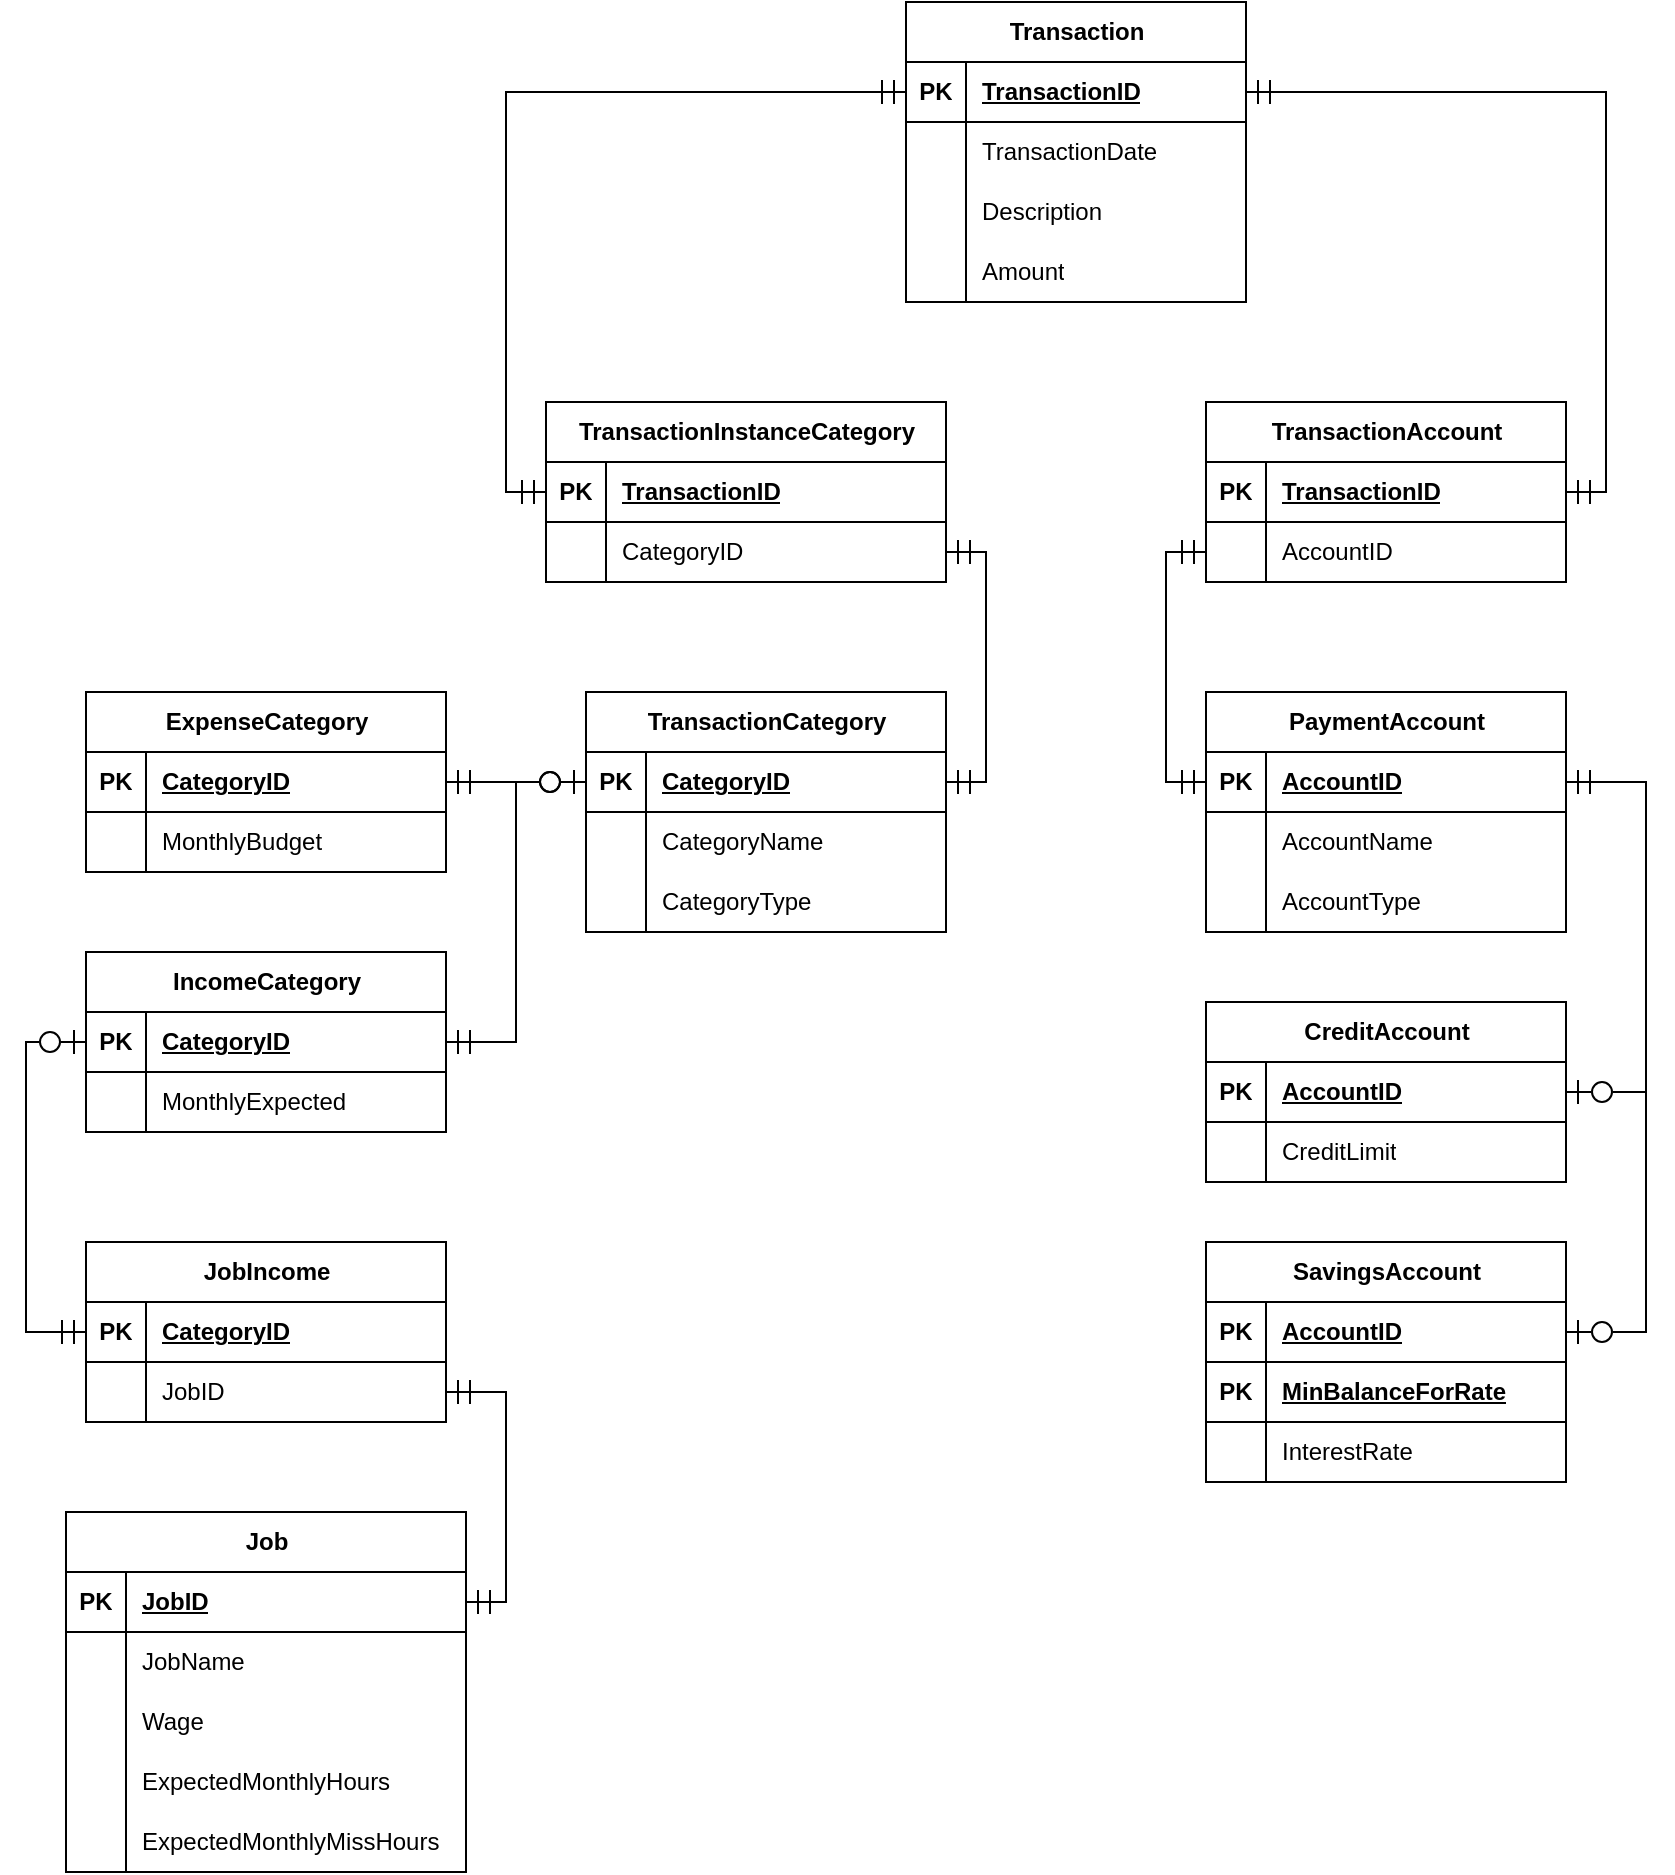 <mxfile version="24.7.17">
  <diagram name="Page-1" id="F4xCrAKEzvFCGOPy66WO">
    <mxGraphModel dx="2074" dy="1358" grid="1" gridSize="10" guides="1" tooltips="1" connect="1" arrows="1" fold="1" page="1" pageScale="1" pageWidth="850" pageHeight="1100" math="0" shadow="0">
      <root>
        <mxCell id="0" />
        <mxCell id="1" parent="0" />
        <mxCell id="dBkhQUC3K2hApd2XvSgk-1" value="Transaction" style="shape=table;startSize=30;container=1;collapsible=1;childLayout=tableLayout;fixedRows=1;rowLines=0;fontStyle=1;align=center;resizeLast=1;html=1;" parent="1" vertex="1">
          <mxGeometry x="460" y="130" width="170" height="150" as="geometry" />
        </mxCell>
        <mxCell id="dBkhQUC3K2hApd2XvSgk-2" value="" style="shape=tableRow;horizontal=0;startSize=0;swimlaneHead=0;swimlaneBody=0;fillColor=none;collapsible=0;dropTarget=0;points=[[0,0.5],[1,0.5]];portConstraint=eastwest;top=0;left=0;right=0;bottom=1;" parent="dBkhQUC3K2hApd2XvSgk-1" vertex="1">
          <mxGeometry y="30" width="170" height="30" as="geometry" />
        </mxCell>
        <mxCell id="dBkhQUC3K2hApd2XvSgk-3" value="PK" style="shape=partialRectangle;connectable=0;fillColor=none;top=0;left=0;bottom=0;right=0;fontStyle=1;overflow=hidden;whiteSpace=wrap;html=1;" parent="dBkhQUC3K2hApd2XvSgk-2" vertex="1">
          <mxGeometry width="30" height="30" as="geometry">
            <mxRectangle width="30" height="30" as="alternateBounds" />
          </mxGeometry>
        </mxCell>
        <mxCell id="dBkhQUC3K2hApd2XvSgk-4" value="TransactionID" style="shape=partialRectangle;connectable=0;fillColor=none;top=0;left=0;bottom=0;right=0;align=left;spacingLeft=6;fontStyle=5;overflow=hidden;whiteSpace=wrap;html=1;" parent="dBkhQUC3K2hApd2XvSgk-2" vertex="1">
          <mxGeometry x="30" width="140" height="30" as="geometry">
            <mxRectangle width="140" height="30" as="alternateBounds" />
          </mxGeometry>
        </mxCell>
        <mxCell id="dBkhQUC3K2hApd2XvSgk-5" value="" style="shape=tableRow;horizontal=0;startSize=0;swimlaneHead=0;swimlaneBody=0;fillColor=none;collapsible=0;dropTarget=0;points=[[0,0.5],[1,0.5]];portConstraint=eastwest;top=0;left=0;right=0;bottom=0;" parent="dBkhQUC3K2hApd2XvSgk-1" vertex="1">
          <mxGeometry y="60" width="170" height="30" as="geometry" />
        </mxCell>
        <mxCell id="dBkhQUC3K2hApd2XvSgk-6" value="" style="shape=partialRectangle;connectable=0;fillColor=none;top=0;left=0;bottom=0;right=0;editable=1;overflow=hidden;whiteSpace=wrap;html=1;" parent="dBkhQUC3K2hApd2XvSgk-5" vertex="1">
          <mxGeometry width="30" height="30" as="geometry">
            <mxRectangle width="30" height="30" as="alternateBounds" />
          </mxGeometry>
        </mxCell>
        <mxCell id="dBkhQUC3K2hApd2XvSgk-7" value="TransactionDate" style="shape=partialRectangle;connectable=0;fillColor=none;top=0;left=0;bottom=0;right=0;align=left;spacingLeft=6;overflow=hidden;whiteSpace=wrap;html=1;" parent="dBkhQUC3K2hApd2XvSgk-5" vertex="1">
          <mxGeometry x="30" width="140" height="30" as="geometry">
            <mxRectangle width="140" height="30" as="alternateBounds" />
          </mxGeometry>
        </mxCell>
        <mxCell id="dBkhQUC3K2hApd2XvSgk-8" value="" style="shape=tableRow;horizontal=0;startSize=0;swimlaneHead=0;swimlaneBody=0;fillColor=none;collapsible=0;dropTarget=0;points=[[0,0.5],[1,0.5]];portConstraint=eastwest;top=0;left=0;right=0;bottom=0;" parent="dBkhQUC3K2hApd2XvSgk-1" vertex="1">
          <mxGeometry y="90" width="170" height="30" as="geometry" />
        </mxCell>
        <mxCell id="dBkhQUC3K2hApd2XvSgk-9" value="" style="shape=partialRectangle;connectable=0;fillColor=none;top=0;left=0;bottom=0;right=0;editable=1;overflow=hidden;whiteSpace=wrap;html=1;" parent="dBkhQUC3K2hApd2XvSgk-8" vertex="1">
          <mxGeometry width="30" height="30" as="geometry">
            <mxRectangle width="30" height="30" as="alternateBounds" />
          </mxGeometry>
        </mxCell>
        <mxCell id="dBkhQUC3K2hApd2XvSgk-10" value="Description" style="shape=partialRectangle;connectable=0;fillColor=none;top=0;left=0;bottom=0;right=0;align=left;spacingLeft=6;overflow=hidden;whiteSpace=wrap;html=1;" parent="dBkhQUC3K2hApd2XvSgk-8" vertex="1">
          <mxGeometry x="30" width="140" height="30" as="geometry">
            <mxRectangle width="140" height="30" as="alternateBounds" />
          </mxGeometry>
        </mxCell>
        <mxCell id="dBkhQUC3K2hApd2XvSgk-11" value="" style="shape=tableRow;horizontal=0;startSize=0;swimlaneHead=0;swimlaneBody=0;fillColor=none;collapsible=0;dropTarget=0;points=[[0,0.5],[1,0.5]];portConstraint=eastwest;top=0;left=0;right=0;bottom=0;" parent="dBkhQUC3K2hApd2XvSgk-1" vertex="1">
          <mxGeometry y="120" width="170" height="30" as="geometry" />
        </mxCell>
        <mxCell id="dBkhQUC3K2hApd2XvSgk-12" value="" style="shape=partialRectangle;connectable=0;fillColor=none;top=0;left=0;bottom=0;right=0;editable=1;overflow=hidden;whiteSpace=wrap;html=1;" parent="dBkhQUC3K2hApd2XvSgk-11" vertex="1">
          <mxGeometry width="30" height="30" as="geometry">
            <mxRectangle width="30" height="30" as="alternateBounds" />
          </mxGeometry>
        </mxCell>
        <mxCell id="dBkhQUC3K2hApd2XvSgk-13" value="Amount" style="shape=partialRectangle;connectable=0;fillColor=none;top=0;left=0;bottom=0;right=0;align=left;spacingLeft=6;overflow=hidden;whiteSpace=wrap;html=1;" parent="dBkhQUC3K2hApd2XvSgk-11" vertex="1">
          <mxGeometry x="30" width="140" height="30" as="geometry">
            <mxRectangle width="140" height="30" as="alternateBounds" />
          </mxGeometry>
        </mxCell>
        <mxCell id="dBkhQUC3K2hApd2XvSgk-14" value="TransactionCategory" style="shape=table;startSize=30;container=1;collapsible=1;childLayout=tableLayout;fixedRows=1;rowLines=0;fontStyle=1;align=center;resizeLast=1;html=1;" parent="1" vertex="1">
          <mxGeometry x="300" y="475" width="180" height="120" as="geometry" />
        </mxCell>
        <mxCell id="dBkhQUC3K2hApd2XvSgk-15" value="" style="shape=tableRow;horizontal=0;startSize=0;swimlaneHead=0;swimlaneBody=0;fillColor=none;collapsible=0;dropTarget=0;points=[[0,0.5],[1,0.5]];portConstraint=eastwest;top=0;left=0;right=0;bottom=1;" parent="dBkhQUC3K2hApd2XvSgk-14" vertex="1">
          <mxGeometry y="30" width="180" height="30" as="geometry" />
        </mxCell>
        <mxCell id="dBkhQUC3K2hApd2XvSgk-16" value="PK" style="shape=partialRectangle;connectable=0;fillColor=none;top=0;left=0;bottom=0;right=0;fontStyle=1;overflow=hidden;whiteSpace=wrap;html=1;" parent="dBkhQUC3K2hApd2XvSgk-15" vertex="1">
          <mxGeometry width="30" height="30" as="geometry">
            <mxRectangle width="30" height="30" as="alternateBounds" />
          </mxGeometry>
        </mxCell>
        <mxCell id="dBkhQUC3K2hApd2XvSgk-17" value="CategoryID" style="shape=partialRectangle;connectable=0;fillColor=none;top=0;left=0;bottom=0;right=0;align=left;spacingLeft=6;fontStyle=5;overflow=hidden;whiteSpace=wrap;html=1;" parent="dBkhQUC3K2hApd2XvSgk-15" vertex="1">
          <mxGeometry x="30" width="150" height="30" as="geometry">
            <mxRectangle width="150" height="30" as="alternateBounds" />
          </mxGeometry>
        </mxCell>
        <mxCell id="dBkhQUC3K2hApd2XvSgk-18" value="" style="shape=tableRow;horizontal=0;startSize=0;swimlaneHead=0;swimlaneBody=0;fillColor=none;collapsible=0;dropTarget=0;points=[[0,0.5],[1,0.5]];portConstraint=eastwest;top=0;left=0;right=0;bottom=0;" parent="dBkhQUC3K2hApd2XvSgk-14" vertex="1">
          <mxGeometry y="60" width="180" height="30" as="geometry" />
        </mxCell>
        <mxCell id="dBkhQUC3K2hApd2XvSgk-19" value="" style="shape=partialRectangle;connectable=0;fillColor=none;top=0;left=0;bottom=0;right=0;editable=1;overflow=hidden;whiteSpace=wrap;html=1;" parent="dBkhQUC3K2hApd2XvSgk-18" vertex="1">
          <mxGeometry width="30" height="30" as="geometry">
            <mxRectangle width="30" height="30" as="alternateBounds" />
          </mxGeometry>
        </mxCell>
        <mxCell id="dBkhQUC3K2hApd2XvSgk-20" value="CategoryName" style="shape=partialRectangle;connectable=0;fillColor=none;top=0;left=0;bottom=0;right=0;align=left;spacingLeft=6;overflow=hidden;whiteSpace=wrap;html=1;" parent="dBkhQUC3K2hApd2XvSgk-18" vertex="1">
          <mxGeometry x="30" width="150" height="30" as="geometry">
            <mxRectangle width="150" height="30" as="alternateBounds" />
          </mxGeometry>
        </mxCell>
        <mxCell id="1Q-iGIJF0VlZI678gG2w-1" value="" style="shape=tableRow;horizontal=0;startSize=0;swimlaneHead=0;swimlaneBody=0;fillColor=none;collapsible=0;dropTarget=0;points=[[0,0.5],[1,0.5]];portConstraint=eastwest;top=0;left=0;right=0;bottom=0;" parent="dBkhQUC3K2hApd2XvSgk-14" vertex="1">
          <mxGeometry y="90" width="180" height="30" as="geometry" />
        </mxCell>
        <mxCell id="1Q-iGIJF0VlZI678gG2w-2" value="" style="shape=partialRectangle;connectable=0;fillColor=none;top=0;left=0;bottom=0;right=0;editable=1;overflow=hidden;whiteSpace=wrap;html=1;" parent="1Q-iGIJF0VlZI678gG2w-1" vertex="1">
          <mxGeometry width="30" height="30" as="geometry">
            <mxRectangle width="30" height="30" as="alternateBounds" />
          </mxGeometry>
        </mxCell>
        <mxCell id="1Q-iGIJF0VlZI678gG2w-3" value="CategoryType" style="shape=partialRectangle;connectable=0;fillColor=none;top=0;left=0;bottom=0;right=0;align=left;spacingLeft=6;overflow=hidden;whiteSpace=wrap;html=1;" parent="1Q-iGIJF0VlZI678gG2w-1" vertex="1">
          <mxGeometry x="30" width="150" height="30" as="geometry">
            <mxRectangle width="150" height="30" as="alternateBounds" />
          </mxGeometry>
        </mxCell>
        <mxCell id="dBkhQUC3K2hApd2XvSgk-27" value="Job" style="shape=table;startSize=30;container=1;collapsible=1;childLayout=tableLayout;fixedRows=1;rowLines=0;fontStyle=1;align=center;resizeLast=1;html=1;" parent="1" vertex="1">
          <mxGeometry x="40" y="885" width="200" height="180" as="geometry" />
        </mxCell>
        <mxCell id="dBkhQUC3K2hApd2XvSgk-28" value="" style="shape=tableRow;horizontal=0;startSize=0;swimlaneHead=0;swimlaneBody=0;fillColor=none;collapsible=0;dropTarget=0;points=[[0,0.5],[1,0.5]];portConstraint=eastwest;top=0;left=0;right=0;bottom=1;" parent="dBkhQUC3K2hApd2XvSgk-27" vertex="1">
          <mxGeometry y="30" width="200" height="30" as="geometry" />
        </mxCell>
        <mxCell id="dBkhQUC3K2hApd2XvSgk-29" value="PK" style="shape=partialRectangle;connectable=0;fillColor=none;top=0;left=0;bottom=0;right=0;fontStyle=1;overflow=hidden;whiteSpace=wrap;html=1;" parent="dBkhQUC3K2hApd2XvSgk-28" vertex="1">
          <mxGeometry width="30" height="30" as="geometry">
            <mxRectangle width="30" height="30" as="alternateBounds" />
          </mxGeometry>
        </mxCell>
        <mxCell id="dBkhQUC3K2hApd2XvSgk-30" value="JobID" style="shape=partialRectangle;connectable=0;fillColor=none;top=0;left=0;bottom=0;right=0;align=left;spacingLeft=6;fontStyle=5;overflow=hidden;whiteSpace=wrap;html=1;" parent="dBkhQUC3K2hApd2XvSgk-28" vertex="1">
          <mxGeometry x="30" width="170" height="30" as="geometry">
            <mxRectangle width="170" height="30" as="alternateBounds" />
          </mxGeometry>
        </mxCell>
        <mxCell id="dBkhQUC3K2hApd2XvSgk-31" value="" style="shape=tableRow;horizontal=0;startSize=0;swimlaneHead=0;swimlaneBody=0;fillColor=none;collapsible=0;dropTarget=0;points=[[0,0.5],[1,0.5]];portConstraint=eastwest;top=0;left=0;right=0;bottom=0;" parent="dBkhQUC3K2hApd2XvSgk-27" vertex="1">
          <mxGeometry y="60" width="200" height="30" as="geometry" />
        </mxCell>
        <mxCell id="dBkhQUC3K2hApd2XvSgk-32" value="" style="shape=partialRectangle;connectable=0;fillColor=none;top=0;left=0;bottom=0;right=0;editable=1;overflow=hidden;whiteSpace=wrap;html=1;" parent="dBkhQUC3K2hApd2XvSgk-31" vertex="1">
          <mxGeometry width="30" height="30" as="geometry">
            <mxRectangle width="30" height="30" as="alternateBounds" />
          </mxGeometry>
        </mxCell>
        <mxCell id="dBkhQUC3K2hApd2XvSgk-33" value="JobName" style="shape=partialRectangle;connectable=0;fillColor=none;top=0;left=0;bottom=0;right=0;align=left;spacingLeft=6;overflow=hidden;whiteSpace=wrap;html=1;" parent="dBkhQUC3K2hApd2XvSgk-31" vertex="1">
          <mxGeometry x="30" width="170" height="30" as="geometry">
            <mxRectangle width="170" height="30" as="alternateBounds" />
          </mxGeometry>
        </mxCell>
        <mxCell id="dBkhQUC3K2hApd2XvSgk-34" value="" style="shape=tableRow;horizontal=0;startSize=0;swimlaneHead=0;swimlaneBody=0;fillColor=none;collapsible=0;dropTarget=0;points=[[0,0.5],[1,0.5]];portConstraint=eastwest;top=0;left=0;right=0;bottom=0;" parent="dBkhQUC3K2hApd2XvSgk-27" vertex="1">
          <mxGeometry y="90" width="200" height="30" as="geometry" />
        </mxCell>
        <mxCell id="dBkhQUC3K2hApd2XvSgk-35" value="" style="shape=partialRectangle;connectable=0;fillColor=none;top=0;left=0;bottom=0;right=0;editable=1;overflow=hidden;whiteSpace=wrap;html=1;" parent="dBkhQUC3K2hApd2XvSgk-34" vertex="1">
          <mxGeometry width="30" height="30" as="geometry">
            <mxRectangle width="30" height="30" as="alternateBounds" />
          </mxGeometry>
        </mxCell>
        <mxCell id="dBkhQUC3K2hApd2XvSgk-36" value="Wage" style="shape=partialRectangle;connectable=0;fillColor=none;top=0;left=0;bottom=0;right=0;align=left;spacingLeft=6;overflow=hidden;whiteSpace=wrap;html=1;" parent="dBkhQUC3K2hApd2XvSgk-34" vertex="1">
          <mxGeometry x="30" width="170" height="30" as="geometry">
            <mxRectangle width="170" height="30" as="alternateBounds" />
          </mxGeometry>
        </mxCell>
        <mxCell id="dBkhQUC3K2hApd2XvSgk-37" value="" style="shape=tableRow;horizontal=0;startSize=0;swimlaneHead=0;swimlaneBody=0;fillColor=none;collapsible=0;dropTarget=0;points=[[0,0.5],[1,0.5]];portConstraint=eastwest;top=0;left=0;right=0;bottom=0;" parent="dBkhQUC3K2hApd2XvSgk-27" vertex="1">
          <mxGeometry y="120" width="200" height="30" as="geometry" />
        </mxCell>
        <mxCell id="dBkhQUC3K2hApd2XvSgk-38" value="" style="shape=partialRectangle;connectable=0;fillColor=none;top=0;left=0;bottom=0;right=0;editable=1;overflow=hidden;whiteSpace=wrap;html=1;" parent="dBkhQUC3K2hApd2XvSgk-37" vertex="1">
          <mxGeometry width="30" height="30" as="geometry">
            <mxRectangle width="30" height="30" as="alternateBounds" />
          </mxGeometry>
        </mxCell>
        <mxCell id="dBkhQUC3K2hApd2XvSgk-39" value="ExpectedMonthlyHours" style="shape=partialRectangle;connectable=0;fillColor=none;top=0;left=0;bottom=0;right=0;align=left;spacingLeft=6;overflow=hidden;whiteSpace=wrap;html=1;" parent="dBkhQUC3K2hApd2XvSgk-37" vertex="1">
          <mxGeometry x="30" width="170" height="30" as="geometry">
            <mxRectangle width="170" height="30" as="alternateBounds" />
          </mxGeometry>
        </mxCell>
        <mxCell id="dBkhQUC3K2hApd2XvSgk-98" value="" style="shape=tableRow;horizontal=0;startSize=0;swimlaneHead=0;swimlaneBody=0;fillColor=none;collapsible=0;dropTarget=0;points=[[0,0.5],[1,0.5]];portConstraint=eastwest;top=0;left=0;right=0;bottom=0;" parent="dBkhQUC3K2hApd2XvSgk-27" vertex="1">
          <mxGeometry y="150" width="200" height="30" as="geometry" />
        </mxCell>
        <mxCell id="dBkhQUC3K2hApd2XvSgk-99" value="" style="shape=partialRectangle;connectable=0;fillColor=none;top=0;left=0;bottom=0;right=0;editable=1;overflow=hidden;whiteSpace=wrap;html=1;" parent="dBkhQUC3K2hApd2XvSgk-98" vertex="1">
          <mxGeometry width="30" height="30" as="geometry">
            <mxRectangle width="30" height="30" as="alternateBounds" />
          </mxGeometry>
        </mxCell>
        <mxCell id="dBkhQUC3K2hApd2XvSgk-100" value="ExpectedMonthlyMissHours" style="shape=partialRectangle;connectable=0;fillColor=none;top=0;left=0;bottom=0;right=0;align=left;spacingLeft=6;overflow=hidden;whiteSpace=wrap;html=1;" parent="dBkhQUC3K2hApd2XvSgk-98" vertex="1">
          <mxGeometry x="30" width="170" height="30" as="geometry">
            <mxRectangle width="170" height="30" as="alternateBounds" />
          </mxGeometry>
        </mxCell>
        <mxCell id="dBkhQUC3K2hApd2XvSgk-40" value="PaymentAccount" style="shape=table;startSize=30;container=1;collapsible=1;childLayout=tableLayout;fixedRows=1;rowLines=0;fontStyle=1;align=center;resizeLast=1;html=1;" parent="1" vertex="1">
          <mxGeometry x="610" y="475" width="180" height="120" as="geometry" />
        </mxCell>
        <mxCell id="dBkhQUC3K2hApd2XvSgk-41" value="" style="shape=tableRow;horizontal=0;startSize=0;swimlaneHead=0;swimlaneBody=0;fillColor=none;collapsible=0;dropTarget=0;points=[[0,0.5],[1,0.5]];portConstraint=eastwest;top=0;left=0;right=0;bottom=1;" parent="dBkhQUC3K2hApd2XvSgk-40" vertex="1">
          <mxGeometry y="30" width="180" height="30" as="geometry" />
        </mxCell>
        <mxCell id="dBkhQUC3K2hApd2XvSgk-42" value="PK" style="shape=partialRectangle;connectable=0;fillColor=none;top=0;left=0;bottom=0;right=0;fontStyle=1;overflow=hidden;whiteSpace=wrap;html=1;" parent="dBkhQUC3K2hApd2XvSgk-41" vertex="1">
          <mxGeometry width="30" height="30" as="geometry">
            <mxRectangle width="30" height="30" as="alternateBounds" />
          </mxGeometry>
        </mxCell>
        <mxCell id="dBkhQUC3K2hApd2XvSgk-43" value="AccountID" style="shape=partialRectangle;connectable=0;fillColor=none;top=0;left=0;bottom=0;right=0;align=left;spacingLeft=6;fontStyle=5;overflow=hidden;whiteSpace=wrap;html=1;" parent="dBkhQUC3K2hApd2XvSgk-41" vertex="1">
          <mxGeometry x="30" width="150" height="30" as="geometry">
            <mxRectangle width="150" height="30" as="alternateBounds" />
          </mxGeometry>
        </mxCell>
        <mxCell id="dBkhQUC3K2hApd2XvSgk-44" value="" style="shape=tableRow;horizontal=0;startSize=0;swimlaneHead=0;swimlaneBody=0;fillColor=none;collapsible=0;dropTarget=0;points=[[0,0.5],[1,0.5]];portConstraint=eastwest;top=0;left=0;right=0;bottom=0;" parent="dBkhQUC3K2hApd2XvSgk-40" vertex="1">
          <mxGeometry y="60" width="180" height="30" as="geometry" />
        </mxCell>
        <mxCell id="dBkhQUC3K2hApd2XvSgk-45" value="" style="shape=partialRectangle;connectable=0;fillColor=none;top=0;left=0;bottom=0;right=0;editable=1;overflow=hidden;whiteSpace=wrap;html=1;" parent="dBkhQUC3K2hApd2XvSgk-44" vertex="1">
          <mxGeometry width="30" height="30" as="geometry">
            <mxRectangle width="30" height="30" as="alternateBounds" />
          </mxGeometry>
        </mxCell>
        <mxCell id="dBkhQUC3K2hApd2XvSgk-46" value="AccountName" style="shape=partialRectangle;connectable=0;fillColor=none;top=0;left=0;bottom=0;right=0;align=left;spacingLeft=6;overflow=hidden;whiteSpace=wrap;html=1;" parent="dBkhQUC3K2hApd2XvSgk-44" vertex="1">
          <mxGeometry x="30" width="150" height="30" as="geometry">
            <mxRectangle width="150" height="30" as="alternateBounds" />
          </mxGeometry>
        </mxCell>
        <mxCell id="-u58UGbsbwe5xJ3efmQ--1" value="" style="shape=tableRow;horizontal=0;startSize=0;swimlaneHead=0;swimlaneBody=0;fillColor=none;collapsible=0;dropTarget=0;points=[[0,0.5],[1,0.5]];portConstraint=eastwest;top=0;left=0;right=0;bottom=0;" parent="dBkhQUC3K2hApd2XvSgk-40" vertex="1">
          <mxGeometry y="90" width="180" height="30" as="geometry" />
        </mxCell>
        <mxCell id="-u58UGbsbwe5xJ3efmQ--2" value="" style="shape=partialRectangle;connectable=0;fillColor=none;top=0;left=0;bottom=0;right=0;editable=1;overflow=hidden;whiteSpace=wrap;html=1;" parent="-u58UGbsbwe5xJ3efmQ--1" vertex="1">
          <mxGeometry width="30" height="30" as="geometry">
            <mxRectangle width="30" height="30" as="alternateBounds" />
          </mxGeometry>
        </mxCell>
        <mxCell id="-u58UGbsbwe5xJ3efmQ--3" value="AccountType" style="shape=partialRectangle;connectable=0;fillColor=none;top=0;left=0;bottom=0;right=0;align=left;spacingLeft=6;overflow=hidden;whiteSpace=wrap;html=1;" parent="-u58UGbsbwe5xJ3efmQ--1" vertex="1">
          <mxGeometry x="30" width="150" height="30" as="geometry">
            <mxRectangle width="150" height="30" as="alternateBounds" />
          </mxGeometry>
        </mxCell>
        <mxCell id="dBkhQUC3K2hApd2XvSgk-83" style="edgeStyle=orthogonalEdgeStyle;rounded=0;orthogonalLoop=1;jettySize=auto;html=1;exitX=1;exitY=0.5;exitDx=0;exitDy=0;entryX=1;entryY=0.5;entryDx=0;entryDy=0;endSize=10;startSize=10;endArrow=ERzeroToOne;endFill=0;startArrow=ERmandOne;startFill=0;" parent="1" source="dBkhQUC3K2hApd2XvSgk-41" target="1Q-iGIJF0VlZI678gG2w-12" edge="1">
          <mxGeometry relative="1" as="geometry">
            <mxPoint x="790" y="765" as="targetPoint" />
            <Array as="points">
              <mxPoint x="830" y="520" />
              <mxPoint x="830" y="675" />
            </Array>
          </mxGeometry>
        </mxCell>
        <mxCell id="dBkhQUC3K2hApd2XvSgk-97" style="edgeStyle=orthogonalEdgeStyle;rounded=0;orthogonalLoop=1;jettySize=auto;html=1;exitX=1;exitY=0.5;exitDx=0;exitDy=0;entryX=1;entryY=0.5;entryDx=0;entryDy=0;startSize=10;endSize=10;endArrow=ERzeroToOne;endFill=0;startArrow=ERmandOne;startFill=0;" parent="1" source="dBkhQUC3K2hApd2XvSgk-41" target="1Q-iGIJF0VlZI678gG2w-19" edge="1">
          <mxGeometry relative="1" as="geometry">
            <Array as="points">
              <mxPoint x="830" y="520" />
              <mxPoint x="830" y="795" />
            </Array>
            <mxPoint x="790" y="885" as="targetPoint" />
          </mxGeometry>
        </mxCell>
        <mxCell id="dBkhQUC3K2hApd2XvSgk-101" value="ExpenseCategory" style="shape=table;startSize=30;container=1;collapsible=1;childLayout=tableLayout;fixedRows=1;rowLines=0;fontStyle=1;align=center;resizeLast=1;html=1;" parent="1" vertex="1">
          <mxGeometry x="50" y="475" width="180" height="90" as="geometry" />
        </mxCell>
        <mxCell id="dBkhQUC3K2hApd2XvSgk-102" value="" style="shape=tableRow;horizontal=0;startSize=0;swimlaneHead=0;swimlaneBody=0;fillColor=none;collapsible=0;dropTarget=0;points=[[0,0.5],[1,0.5]];portConstraint=eastwest;top=0;left=0;right=0;bottom=1;" parent="dBkhQUC3K2hApd2XvSgk-101" vertex="1">
          <mxGeometry y="30" width="180" height="30" as="geometry" />
        </mxCell>
        <mxCell id="dBkhQUC3K2hApd2XvSgk-103" value="PK" style="shape=partialRectangle;connectable=0;fillColor=none;top=0;left=0;bottom=0;right=0;fontStyle=1;overflow=hidden;whiteSpace=wrap;html=1;" parent="dBkhQUC3K2hApd2XvSgk-102" vertex="1">
          <mxGeometry width="30" height="30" as="geometry">
            <mxRectangle width="30" height="30" as="alternateBounds" />
          </mxGeometry>
        </mxCell>
        <mxCell id="dBkhQUC3K2hApd2XvSgk-104" value="CategoryID" style="shape=partialRectangle;connectable=0;fillColor=none;top=0;left=0;bottom=0;right=0;align=left;spacingLeft=6;fontStyle=5;overflow=hidden;whiteSpace=wrap;html=1;" parent="dBkhQUC3K2hApd2XvSgk-102" vertex="1">
          <mxGeometry x="30" width="150" height="30" as="geometry">
            <mxRectangle width="150" height="30" as="alternateBounds" />
          </mxGeometry>
        </mxCell>
        <mxCell id="dBkhQUC3K2hApd2XvSgk-105" value="" style="shape=tableRow;horizontal=0;startSize=0;swimlaneHead=0;swimlaneBody=0;fillColor=none;collapsible=0;dropTarget=0;points=[[0,0.5],[1,0.5]];portConstraint=eastwest;top=0;left=0;right=0;bottom=0;" parent="dBkhQUC3K2hApd2XvSgk-101" vertex="1">
          <mxGeometry y="60" width="180" height="30" as="geometry" />
        </mxCell>
        <mxCell id="dBkhQUC3K2hApd2XvSgk-106" value="" style="shape=partialRectangle;connectable=0;fillColor=none;top=0;left=0;bottom=0;right=0;editable=1;overflow=hidden;whiteSpace=wrap;html=1;" parent="dBkhQUC3K2hApd2XvSgk-105" vertex="1">
          <mxGeometry width="30" height="30" as="geometry">
            <mxRectangle width="30" height="30" as="alternateBounds" />
          </mxGeometry>
        </mxCell>
        <mxCell id="dBkhQUC3K2hApd2XvSgk-107" value="MonthlyBudget" style="shape=partialRectangle;connectable=0;fillColor=none;top=0;left=0;bottom=0;right=0;align=left;spacingLeft=6;overflow=hidden;whiteSpace=wrap;html=1;" parent="dBkhQUC3K2hApd2XvSgk-105" vertex="1">
          <mxGeometry x="30" width="150" height="30" as="geometry">
            <mxRectangle width="150" height="30" as="alternateBounds" />
          </mxGeometry>
        </mxCell>
        <mxCell id="dBkhQUC3K2hApd2XvSgk-108" style="edgeStyle=orthogonalEdgeStyle;rounded=0;orthogonalLoop=1;jettySize=auto;html=1;exitX=1;exitY=0.5;exitDx=0;exitDy=0;entryX=0;entryY=0.5;entryDx=0;entryDy=0;endSize=10;startSize=10;endArrow=ERzeroToOne;endFill=0;startArrow=ERmandOne;startFill=0;" parent="1" source="dBkhQUC3K2hApd2XvSgk-102" target="dBkhQUC3K2hApd2XvSgk-15" edge="1">
          <mxGeometry relative="1" as="geometry" />
        </mxCell>
        <mxCell id="dBkhQUC3K2hApd2XvSgk-109" value="IncomeCategory" style="shape=table;startSize=30;container=1;collapsible=1;childLayout=tableLayout;fixedRows=1;rowLines=0;fontStyle=1;align=center;resizeLast=1;html=1;" parent="1" vertex="1">
          <mxGeometry x="50" y="605" width="180" height="90" as="geometry" />
        </mxCell>
        <mxCell id="dBkhQUC3K2hApd2XvSgk-110" value="" style="shape=tableRow;horizontal=0;startSize=0;swimlaneHead=0;swimlaneBody=0;fillColor=none;collapsible=0;dropTarget=0;points=[[0,0.5],[1,0.5]];portConstraint=eastwest;top=0;left=0;right=0;bottom=1;" parent="dBkhQUC3K2hApd2XvSgk-109" vertex="1">
          <mxGeometry y="30" width="180" height="30" as="geometry" />
        </mxCell>
        <mxCell id="dBkhQUC3K2hApd2XvSgk-111" value="PK" style="shape=partialRectangle;connectable=0;fillColor=none;top=0;left=0;bottom=0;right=0;fontStyle=1;overflow=hidden;whiteSpace=wrap;html=1;" parent="dBkhQUC3K2hApd2XvSgk-110" vertex="1">
          <mxGeometry width="30" height="30" as="geometry">
            <mxRectangle width="30" height="30" as="alternateBounds" />
          </mxGeometry>
        </mxCell>
        <mxCell id="dBkhQUC3K2hApd2XvSgk-112" value="CategoryID" style="shape=partialRectangle;connectable=0;fillColor=none;top=0;left=0;bottom=0;right=0;align=left;spacingLeft=6;fontStyle=5;overflow=hidden;whiteSpace=wrap;html=1;" parent="dBkhQUC3K2hApd2XvSgk-110" vertex="1">
          <mxGeometry x="30" width="150" height="30" as="geometry">
            <mxRectangle width="150" height="30" as="alternateBounds" />
          </mxGeometry>
        </mxCell>
        <mxCell id="dBkhQUC3K2hApd2XvSgk-113" value="" style="shape=tableRow;horizontal=0;startSize=0;swimlaneHead=0;swimlaneBody=0;fillColor=none;collapsible=0;dropTarget=0;points=[[0,0.5],[1,0.5]];portConstraint=eastwest;top=0;left=0;right=0;bottom=0;" parent="dBkhQUC3K2hApd2XvSgk-109" vertex="1">
          <mxGeometry y="60" width="180" height="30" as="geometry" />
        </mxCell>
        <mxCell id="dBkhQUC3K2hApd2XvSgk-114" value="" style="shape=partialRectangle;connectable=0;fillColor=none;top=0;left=0;bottom=0;right=0;editable=1;overflow=hidden;whiteSpace=wrap;html=1;" parent="dBkhQUC3K2hApd2XvSgk-113" vertex="1">
          <mxGeometry width="30" height="30" as="geometry">
            <mxRectangle width="30" height="30" as="alternateBounds" />
          </mxGeometry>
        </mxCell>
        <mxCell id="dBkhQUC3K2hApd2XvSgk-115" value="MonthlyExpected" style="shape=partialRectangle;connectable=0;fillColor=none;top=0;left=0;bottom=0;right=0;align=left;spacingLeft=6;overflow=hidden;whiteSpace=wrap;html=1;" parent="dBkhQUC3K2hApd2XvSgk-113" vertex="1">
          <mxGeometry x="30" width="150" height="30" as="geometry">
            <mxRectangle width="150" height="30" as="alternateBounds" />
          </mxGeometry>
        </mxCell>
        <mxCell id="dBkhQUC3K2hApd2XvSgk-116" style="edgeStyle=orthogonalEdgeStyle;rounded=0;orthogonalLoop=1;jettySize=auto;html=1;exitX=1;exitY=0.5;exitDx=0;exitDy=0;entryX=0;entryY=0.5;entryDx=0;entryDy=0;endSize=10;startSize=10;endArrow=ERzeroToOne;endFill=0;startArrow=ERmandOne;startFill=0;" parent="1" source="dBkhQUC3K2hApd2XvSgk-110" target="dBkhQUC3K2hApd2XvSgk-15" edge="1">
          <mxGeometry relative="1" as="geometry" />
        </mxCell>
        <mxCell id="dBkhQUC3K2hApd2XvSgk-134" style="edgeStyle=orthogonalEdgeStyle;rounded=0;orthogonalLoop=1;jettySize=auto;html=1;exitX=0;exitY=0.5;exitDx=0;exitDy=0;endSize=10;startSize=10;endArrow=ERmandOne;endFill=0;startArrow=ERzeroToOne;startFill=0;entryX=0;entryY=0.5;entryDx=0;entryDy=0;" parent="1" source="dBkhQUC3K2hApd2XvSgk-110" target="1Q-iGIJF0VlZI678gG2w-43" edge="1">
          <mxGeometry relative="1" as="geometry">
            <Array as="points">
              <mxPoint x="20" y="650" />
              <mxPoint x="20" y="795" />
            </Array>
            <mxPoint x="20" y="870" as="targetPoint" />
          </mxGeometry>
        </mxCell>
        <mxCell id="dBkhQUC3K2hApd2XvSgk-135" style="edgeStyle=orthogonalEdgeStyle;rounded=0;orthogonalLoop=1;jettySize=auto;html=1;exitX=1;exitY=0.5;exitDx=0;exitDy=0;entryX=1;entryY=0.5;entryDx=0;entryDy=0;endSize=10;startSize=10;endArrow=ERmandOne;endFill=0;startArrow=ERmandOne;startFill=0;" parent="1" source="1Q-iGIJF0VlZI678gG2w-46" target="dBkhQUC3K2hApd2XvSgk-28" edge="1">
          <mxGeometry relative="1" as="geometry">
            <mxPoint x="230" y="820" as="sourcePoint" />
          </mxGeometry>
        </mxCell>
        <mxCell id="bm8vKdYVn7Dr09tdKymZ-8" style="edgeStyle=orthogonalEdgeStyle;rounded=0;orthogonalLoop=1;jettySize=auto;html=1;exitX=1;exitY=0.5;exitDx=0;exitDy=0;entryX=1;entryY=0.5;entryDx=0;entryDy=0;endSize=10;startSize=10;endArrow=ERmandOne;endFill=0;startArrow=ERmandOne;startFill=0;" parent="1" source="1Q-iGIJF0VlZI678gG2w-39" target="dBkhQUC3K2hApd2XvSgk-15" edge="1">
          <mxGeometry relative="1" as="geometry">
            <mxPoint x="480" y="405" as="sourcePoint" />
          </mxGeometry>
        </mxCell>
        <mxCell id="bm8vKdYVn7Dr09tdKymZ-10" style="edgeStyle=orthogonalEdgeStyle;rounded=0;orthogonalLoop=1;jettySize=auto;html=1;exitX=0;exitY=0.5;exitDx=0;exitDy=0;entryX=0;entryY=0.5;entryDx=0;entryDy=0;endSize=10;startSize=10;endArrow=ERmandOne;endFill=0;startArrow=ERmandOne;startFill=0;" parent="1" source="1Q-iGIJF0VlZI678gG2w-32" target="dBkhQUC3K2hApd2XvSgk-41" edge="1">
          <mxGeometry relative="1" as="geometry">
            <mxPoint x="610" y="405" as="sourcePoint" />
          </mxGeometry>
        </mxCell>
        <mxCell id="bm8vKdYVn7Dr09tdKymZ-11" style="edgeStyle=orthogonalEdgeStyle;rounded=0;orthogonalLoop=1;jettySize=auto;html=1;exitX=1;exitY=0.5;exitDx=0;exitDy=0;entryX=1;entryY=0.5;entryDx=0;entryDy=0;endSize=10;startSize=10;endArrow=ERmandOne;endFill=0;startArrow=ERmandOne;startFill=0;" parent="1" source="1Q-iGIJF0VlZI678gG2w-29" target="dBkhQUC3K2hApd2XvSgk-2" edge="1">
          <mxGeometry relative="1" as="geometry">
            <mxPoint x="790" y="375" as="sourcePoint" />
          </mxGeometry>
        </mxCell>
        <mxCell id="bm8vKdYVn7Dr09tdKymZ-12" style="edgeStyle=orthogonalEdgeStyle;rounded=0;orthogonalLoop=1;jettySize=auto;html=1;exitX=0;exitY=0.5;exitDx=0;exitDy=0;entryX=0;entryY=0.5;entryDx=0;entryDy=0;endSize=10;startSize=10;endArrow=ERmandOne;endFill=0;startArrow=ERmandOne;startFill=0;" parent="1" source="1Q-iGIJF0VlZI678gG2w-36" target="dBkhQUC3K2hApd2XvSgk-2" edge="1">
          <mxGeometry relative="1" as="geometry">
            <mxPoint x="280" y="375" as="sourcePoint" />
          </mxGeometry>
        </mxCell>
        <mxCell id="1Q-iGIJF0VlZI678gG2w-11" value="CreditAccount" style="shape=table;startSize=30;container=1;collapsible=1;childLayout=tableLayout;fixedRows=1;rowLines=0;fontStyle=1;align=center;resizeLast=1;html=1;" parent="1" vertex="1">
          <mxGeometry x="610" y="630" width="180" height="90" as="geometry" />
        </mxCell>
        <mxCell id="1Q-iGIJF0VlZI678gG2w-12" value="" style="shape=tableRow;horizontal=0;startSize=0;swimlaneHead=0;swimlaneBody=0;fillColor=none;collapsible=0;dropTarget=0;points=[[0,0.5],[1,0.5]];portConstraint=eastwest;top=0;left=0;right=0;bottom=1;" parent="1Q-iGIJF0VlZI678gG2w-11" vertex="1">
          <mxGeometry y="30" width="180" height="30" as="geometry" />
        </mxCell>
        <mxCell id="1Q-iGIJF0VlZI678gG2w-13" value="PK" style="shape=partialRectangle;connectable=0;fillColor=none;top=0;left=0;bottom=0;right=0;fontStyle=1;overflow=hidden;whiteSpace=wrap;html=1;" parent="1Q-iGIJF0VlZI678gG2w-12" vertex="1">
          <mxGeometry width="30" height="30" as="geometry">
            <mxRectangle width="30" height="30" as="alternateBounds" />
          </mxGeometry>
        </mxCell>
        <mxCell id="1Q-iGIJF0VlZI678gG2w-14" value="AccountID" style="shape=partialRectangle;connectable=0;fillColor=none;top=0;left=0;bottom=0;right=0;align=left;spacingLeft=6;fontStyle=5;overflow=hidden;whiteSpace=wrap;html=1;" parent="1Q-iGIJF0VlZI678gG2w-12" vertex="1">
          <mxGeometry x="30" width="150" height="30" as="geometry">
            <mxRectangle width="150" height="30" as="alternateBounds" />
          </mxGeometry>
        </mxCell>
        <mxCell id="1Q-iGIJF0VlZI678gG2w-15" value="" style="shape=tableRow;horizontal=0;startSize=0;swimlaneHead=0;swimlaneBody=0;fillColor=none;collapsible=0;dropTarget=0;points=[[0,0.5],[1,0.5]];portConstraint=eastwest;top=0;left=0;right=0;bottom=0;" parent="1Q-iGIJF0VlZI678gG2w-11" vertex="1">
          <mxGeometry y="60" width="180" height="30" as="geometry" />
        </mxCell>
        <mxCell id="1Q-iGIJF0VlZI678gG2w-16" value="" style="shape=partialRectangle;connectable=0;fillColor=none;top=0;left=0;bottom=0;right=0;editable=1;overflow=hidden;whiteSpace=wrap;html=1;" parent="1Q-iGIJF0VlZI678gG2w-15" vertex="1">
          <mxGeometry width="30" height="30" as="geometry">
            <mxRectangle width="30" height="30" as="alternateBounds" />
          </mxGeometry>
        </mxCell>
        <mxCell id="1Q-iGIJF0VlZI678gG2w-17" value="CreditLimit" style="shape=partialRectangle;connectable=0;fillColor=none;top=0;left=0;bottom=0;right=0;align=left;spacingLeft=6;overflow=hidden;whiteSpace=wrap;html=1;" parent="1Q-iGIJF0VlZI678gG2w-15" vertex="1">
          <mxGeometry x="30" width="150" height="30" as="geometry">
            <mxRectangle width="150" height="30" as="alternateBounds" />
          </mxGeometry>
        </mxCell>
        <mxCell id="1Q-iGIJF0VlZI678gG2w-18" value="SavingsAccount" style="shape=table;startSize=30;container=1;collapsible=1;childLayout=tableLayout;fixedRows=1;rowLines=0;fontStyle=1;align=center;resizeLast=1;html=1;" parent="1" vertex="1">
          <mxGeometry x="610" y="750" width="180" height="120" as="geometry" />
        </mxCell>
        <mxCell id="1Q-iGIJF0VlZI678gG2w-19" value="" style="shape=tableRow;horizontal=0;startSize=0;swimlaneHead=0;swimlaneBody=0;fillColor=none;collapsible=0;dropTarget=0;points=[[0,0.5],[1,0.5]];portConstraint=eastwest;top=0;left=0;right=0;bottom=1;" parent="1Q-iGIJF0VlZI678gG2w-18" vertex="1">
          <mxGeometry y="30" width="180" height="30" as="geometry" />
        </mxCell>
        <mxCell id="1Q-iGIJF0VlZI678gG2w-20" value="PK" style="shape=partialRectangle;connectable=0;fillColor=none;top=0;left=0;bottom=0;right=0;fontStyle=1;overflow=hidden;whiteSpace=wrap;html=1;" parent="1Q-iGIJF0VlZI678gG2w-19" vertex="1">
          <mxGeometry width="30" height="30" as="geometry">
            <mxRectangle width="30" height="30" as="alternateBounds" />
          </mxGeometry>
        </mxCell>
        <mxCell id="1Q-iGIJF0VlZI678gG2w-21" value="AccountID" style="shape=partialRectangle;connectable=0;fillColor=none;top=0;left=0;bottom=0;right=0;align=left;spacingLeft=6;fontStyle=5;overflow=hidden;whiteSpace=wrap;html=1;" parent="1Q-iGIJF0VlZI678gG2w-19" vertex="1">
          <mxGeometry x="30" width="150" height="30" as="geometry">
            <mxRectangle width="150" height="30" as="alternateBounds" />
          </mxGeometry>
        </mxCell>
        <mxCell id="MnjfpbhHZEb8tUlyasoS-1" value="" style="shape=tableRow;horizontal=0;startSize=0;swimlaneHead=0;swimlaneBody=0;fillColor=none;collapsible=0;dropTarget=0;points=[[0,0.5],[1,0.5]];portConstraint=eastwest;top=0;left=0;right=0;bottom=1;" vertex="1" parent="1Q-iGIJF0VlZI678gG2w-18">
          <mxGeometry y="60" width="180" height="30" as="geometry" />
        </mxCell>
        <mxCell id="MnjfpbhHZEb8tUlyasoS-2" value="PK" style="shape=partialRectangle;connectable=0;fillColor=none;top=0;left=0;bottom=0;right=0;fontStyle=1;overflow=hidden;whiteSpace=wrap;html=1;" vertex="1" parent="MnjfpbhHZEb8tUlyasoS-1">
          <mxGeometry width="30" height="30" as="geometry">
            <mxRectangle width="30" height="30" as="alternateBounds" />
          </mxGeometry>
        </mxCell>
        <mxCell id="MnjfpbhHZEb8tUlyasoS-3" value="MinBalanceForRate" style="shape=partialRectangle;connectable=0;fillColor=none;top=0;left=0;bottom=0;right=0;align=left;spacingLeft=6;fontStyle=5;overflow=hidden;whiteSpace=wrap;html=1;" vertex="1" parent="MnjfpbhHZEb8tUlyasoS-1">
          <mxGeometry x="30" width="150" height="30" as="geometry">
            <mxRectangle width="150" height="30" as="alternateBounds" />
          </mxGeometry>
        </mxCell>
        <mxCell id="MnjfpbhHZEb8tUlyasoS-4" value="" style="shape=tableRow;horizontal=0;startSize=0;swimlaneHead=0;swimlaneBody=0;fillColor=none;collapsible=0;dropTarget=0;points=[[0,0.5],[1,0.5]];portConstraint=eastwest;top=0;left=0;right=0;bottom=0;" vertex="1" parent="1Q-iGIJF0VlZI678gG2w-18">
          <mxGeometry y="90" width="180" height="30" as="geometry" />
        </mxCell>
        <mxCell id="MnjfpbhHZEb8tUlyasoS-5" value="" style="shape=partialRectangle;connectable=0;fillColor=none;top=0;left=0;bottom=0;right=0;editable=1;overflow=hidden;whiteSpace=wrap;html=1;" vertex="1" parent="MnjfpbhHZEb8tUlyasoS-4">
          <mxGeometry width="30" height="30" as="geometry">
            <mxRectangle width="30" height="30" as="alternateBounds" />
          </mxGeometry>
        </mxCell>
        <mxCell id="MnjfpbhHZEb8tUlyasoS-6" value="InterestRate" style="shape=partialRectangle;connectable=0;fillColor=none;top=0;left=0;bottom=0;right=0;align=left;spacingLeft=6;overflow=hidden;whiteSpace=wrap;html=1;" vertex="1" parent="MnjfpbhHZEb8tUlyasoS-4">
          <mxGeometry x="30" width="150" height="30" as="geometry">
            <mxRectangle width="150" height="30" as="alternateBounds" />
          </mxGeometry>
        </mxCell>
        <mxCell id="1Q-iGIJF0VlZI678gG2w-28" value="TransactionAccount" style="shape=table;startSize=30;container=1;collapsible=1;childLayout=tableLayout;fixedRows=1;rowLines=0;fontStyle=1;align=center;resizeLast=1;html=1;" parent="1" vertex="1">
          <mxGeometry x="610" y="330" width="180" height="90" as="geometry" />
        </mxCell>
        <mxCell id="1Q-iGIJF0VlZI678gG2w-29" value="" style="shape=tableRow;horizontal=0;startSize=0;swimlaneHead=0;swimlaneBody=0;fillColor=none;collapsible=0;dropTarget=0;points=[[0,0.5],[1,0.5]];portConstraint=eastwest;top=0;left=0;right=0;bottom=1;" parent="1Q-iGIJF0VlZI678gG2w-28" vertex="1">
          <mxGeometry y="30" width="180" height="30" as="geometry" />
        </mxCell>
        <mxCell id="1Q-iGIJF0VlZI678gG2w-30" value="PK" style="shape=partialRectangle;connectable=0;fillColor=none;top=0;left=0;bottom=0;right=0;fontStyle=1;overflow=hidden;whiteSpace=wrap;html=1;" parent="1Q-iGIJF0VlZI678gG2w-29" vertex="1">
          <mxGeometry width="30" height="30" as="geometry">
            <mxRectangle width="30" height="30" as="alternateBounds" />
          </mxGeometry>
        </mxCell>
        <mxCell id="1Q-iGIJF0VlZI678gG2w-31" value="TransactionID" style="shape=partialRectangle;connectable=0;fillColor=none;top=0;left=0;bottom=0;right=0;align=left;spacingLeft=6;fontStyle=5;overflow=hidden;whiteSpace=wrap;html=1;" parent="1Q-iGIJF0VlZI678gG2w-29" vertex="1">
          <mxGeometry x="30" width="150" height="30" as="geometry">
            <mxRectangle width="150" height="30" as="alternateBounds" />
          </mxGeometry>
        </mxCell>
        <mxCell id="1Q-iGIJF0VlZI678gG2w-32" value="" style="shape=tableRow;horizontal=0;startSize=0;swimlaneHead=0;swimlaneBody=0;fillColor=none;collapsible=0;dropTarget=0;points=[[0,0.5],[1,0.5]];portConstraint=eastwest;top=0;left=0;right=0;bottom=0;" parent="1Q-iGIJF0VlZI678gG2w-28" vertex="1">
          <mxGeometry y="60" width="180" height="30" as="geometry" />
        </mxCell>
        <mxCell id="1Q-iGIJF0VlZI678gG2w-33" value="" style="shape=partialRectangle;connectable=0;fillColor=none;top=0;left=0;bottom=0;right=0;editable=1;overflow=hidden;whiteSpace=wrap;html=1;" parent="1Q-iGIJF0VlZI678gG2w-32" vertex="1">
          <mxGeometry width="30" height="30" as="geometry">
            <mxRectangle width="30" height="30" as="alternateBounds" />
          </mxGeometry>
        </mxCell>
        <mxCell id="1Q-iGIJF0VlZI678gG2w-34" value="AccountID" style="shape=partialRectangle;connectable=0;fillColor=none;top=0;left=0;bottom=0;right=0;align=left;spacingLeft=6;overflow=hidden;whiteSpace=wrap;html=1;" parent="1Q-iGIJF0VlZI678gG2w-32" vertex="1">
          <mxGeometry x="30" width="150" height="30" as="geometry">
            <mxRectangle width="150" height="30" as="alternateBounds" />
          </mxGeometry>
        </mxCell>
        <mxCell id="1Q-iGIJF0VlZI678gG2w-35" value="TransactionInstanceCategory" style="shape=table;startSize=30;container=1;collapsible=1;childLayout=tableLayout;fixedRows=1;rowLines=0;fontStyle=1;align=center;resizeLast=1;html=1;" parent="1" vertex="1">
          <mxGeometry x="280" y="330" width="200" height="90" as="geometry" />
        </mxCell>
        <mxCell id="1Q-iGIJF0VlZI678gG2w-36" value="" style="shape=tableRow;horizontal=0;startSize=0;swimlaneHead=0;swimlaneBody=0;fillColor=none;collapsible=0;dropTarget=0;points=[[0,0.5],[1,0.5]];portConstraint=eastwest;top=0;left=0;right=0;bottom=1;" parent="1Q-iGIJF0VlZI678gG2w-35" vertex="1">
          <mxGeometry y="30" width="200" height="30" as="geometry" />
        </mxCell>
        <mxCell id="1Q-iGIJF0VlZI678gG2w-37" value="PK" style="shape=partialRectangle;connectable=0;fillColor=none;top=0;left=0;bottom=0;right=0;fontStyle=1;overflow=hidden;whiteSpace=wrap;html=1;" parent="1Q-iGIJF0VlZI678gG2w-36" vertex="1">
          <mxGeometry width="30" height="30" as="geometry">
            <mxRectangle width="30" height="30" as="alternateBounds" />
          </mxGeometry>
        </mxCell>
        <mxCell id="1Q-iGIJF0VlZI678gG2w-38" value="TransactionID" style="shape=partialRectangle;connectable=0;fillColor=none;top=0;left=0;bottom=0;right=0;align=left;spacingLeft=6;fontStyle=5;overflow=hidden;whiteSpace=wrap;html=1;" parent="1Q-iGIJF0VlZI678gG2w-36" vertex="1">
          <mxGeometry x="30" width="170" height="30" as="geometry">
            <mxRectangle width="170" height="30" as="alternateBounds" />
          </mxGeometry>
        </mxCell>
        <mxCell id="1Q-iGIJF0VlZI678gG2w-39" value="" style="shape=tableRow;horizontal=0;startSize=0;swimlaneHead=0;swimlaneBody=0;fillColor=none;collapsible=0;dropTarget=0;points=[[0,0.5],[1,0.5]];portConstraint=eastwest;top=0;left=0;right=0;bottom=0;" parent="1Q-iGIJF0VlZI678gG2w-35" vertex="1">
          <mxGeometry y="60" width="200" height="30" as="geometry" />
        </mxCell>
        <mxCell id="1Q-iGIJF0VlZI678gG2w-40" value="" style="shape=partialRectangle;connectable=0;fillColor=none;top=0;left=0;bottom=0;right=0;editable=1;overflow=hidden;whiteSpace=wrap;html=1;" parent="1Q-iGIJF0VlZI678gG2w-39" vertex="1">
          <mxGeometry width="30" height="30" as="geometry">
            <mxRectangle width="30" height="30" as="alternateBounds" />
          </mxGeometry>
        </mxCell>
        <mxCell id="1Q-iGIJF0VlZI678gG2w-41" value="CategoryID" style="shape=partialRectangle;connectable=0;fillColor=none;top=0;left=0;bottom=0;right=0;align=left;spacingLeft=6;overflow=hidden;whiteSpace=wrap;html=1;" parent="1Q-iGIJF0VlZI678gG2w-39" vertex="1">
          <mxGeometry x="30" width="170" height="30" as="geometry">
            <mxRectangle width="170" height="30" as="alternateBounds" />
          </mxGeometry>
        </mxCell>
        <mxCell id="1Q-iGIJF0VlZI678gG2w-42" value="JobIncome" style="shape=table;startSize=30;container=1;collapsible=1;childLayout=tableLayout;fixedRows=1;rowLines=0;fontStyle=1;align=center;resizeLast=1;html=1;" parent="1" vertex="1">
          <mxGeometry x="50" y="750" width="180" height="90" as="geometry" />
        </mxCell>
        <mxCell id="1Q-iGIJF0VlZI678gG2w-43" value="" style="shape=tableRow;horizontal=0;startSize=0;swimlaneHead=0;swimlaneBody=0;fillColor=none;collapsible=0;dropTarget=0;points=[[0,0.5],[1,0.5]];portConstraint=eastwest;top=0;left=0;right=0;bottom=1;" parent="1Q-iGIJF0VlZI678gG2w-42" vertex="1">
          <mxGeometry y="30" width="180" height="30" as="geometry" />
        </mxCell>
        <mxCell id="1Q-iGIJF0VlZI678gG2w-44" value="PK" style="shape=partialRectangle;connectable=0;fillColor=none;top=0;left=0;bottom=0;right=0;fontStyle=1;overflow=hidden;whiteSpace=wrap;html=1;" parent="1Q-iGIJF0VlZI678gG2w-43" vertex="1">
          <mxGeometry width="30" height="30" as="geometry">
            <mxRectangle width="30" height="30" as="alternateBounds" />
          </mxGeometry>
        </mxCell>
        <mxCell id="1Q-iGIJF0VlZI678gG2w-45" value="CategoryID" style="shape=partialRectangle;connectable=0;fillColor=none;top=0;left=0;bottom=0;right=0;align=left;spacingLeft=6;fontStyle=5;overflow=hidden;whiteSpace=wrap;html=1;" parent="1Q-iGIJF0VlZI678gG2w-43" vertex="1">
          <mxGeometry x="30" width="150" height="30" as="geometry">
            <mxRectangle width="150" height="30" as="alternateBounds" />
          </mxGeometry>
        </mxCell>
        <mxCell id="1Q-iGIJF0VlZI678gG2w-46" value="" style="shape=tableRow;horizontal=0;startSize=0;swimlaneHead=0;swimlaneBody=0;fillColor=none;collapsible=0;dropTarget=0;points=[[0,0.5],[1,0.5]];portConstraint=eastwest;top=0;left=0;right=0;bottom=0;" parent="1Q-iGIJF0VlZI678gG2w-42" vertex="1">
          <mxGeometry y="60" width="180" height="30" as="geometry" />
        </mxCell>
        <mxCell id="1Q-iGIJF0VlZI678gG2w-47" value="" style="shape=partialRectangle;connectable=0;fillColor=none;top=0;left=0;bottom=0;right=0;editable=1;overflow=hidden;whiteSpace=wrap;html=1;" parent="1Q-iGIJF0VlZI678gG2w-46" vertex="1">
          <mxGeometry width="30" height="30" as="geometry">
            <mxRectangle width="30" height="30" as="alternateBounds" />
          </mxGeometry>
        </mxCell>
        <mxCell id="1Q-iGIJF0VlZI678gG2w-48" value="JobID" style="shape=partialRectangle;connectable=0;fillColor=none;top=0;left=0;bottom=0;right=0;align=left;spacingLeft=6;overflow=hidden;whiteSpace=wrap;html=1;" parent="1Q-iGIJF0VlZI678gG2w-46" vertex="1">
          <mxGeometry x="30" width="150" height="30" as="geometry">
            <mxRectangle width="150" height="30" as="alternateBounds" />
          </mxGeometry>
        </mxCell>
      </root>
    </mxGraphModel>
  </diagram>
</mxfile>
